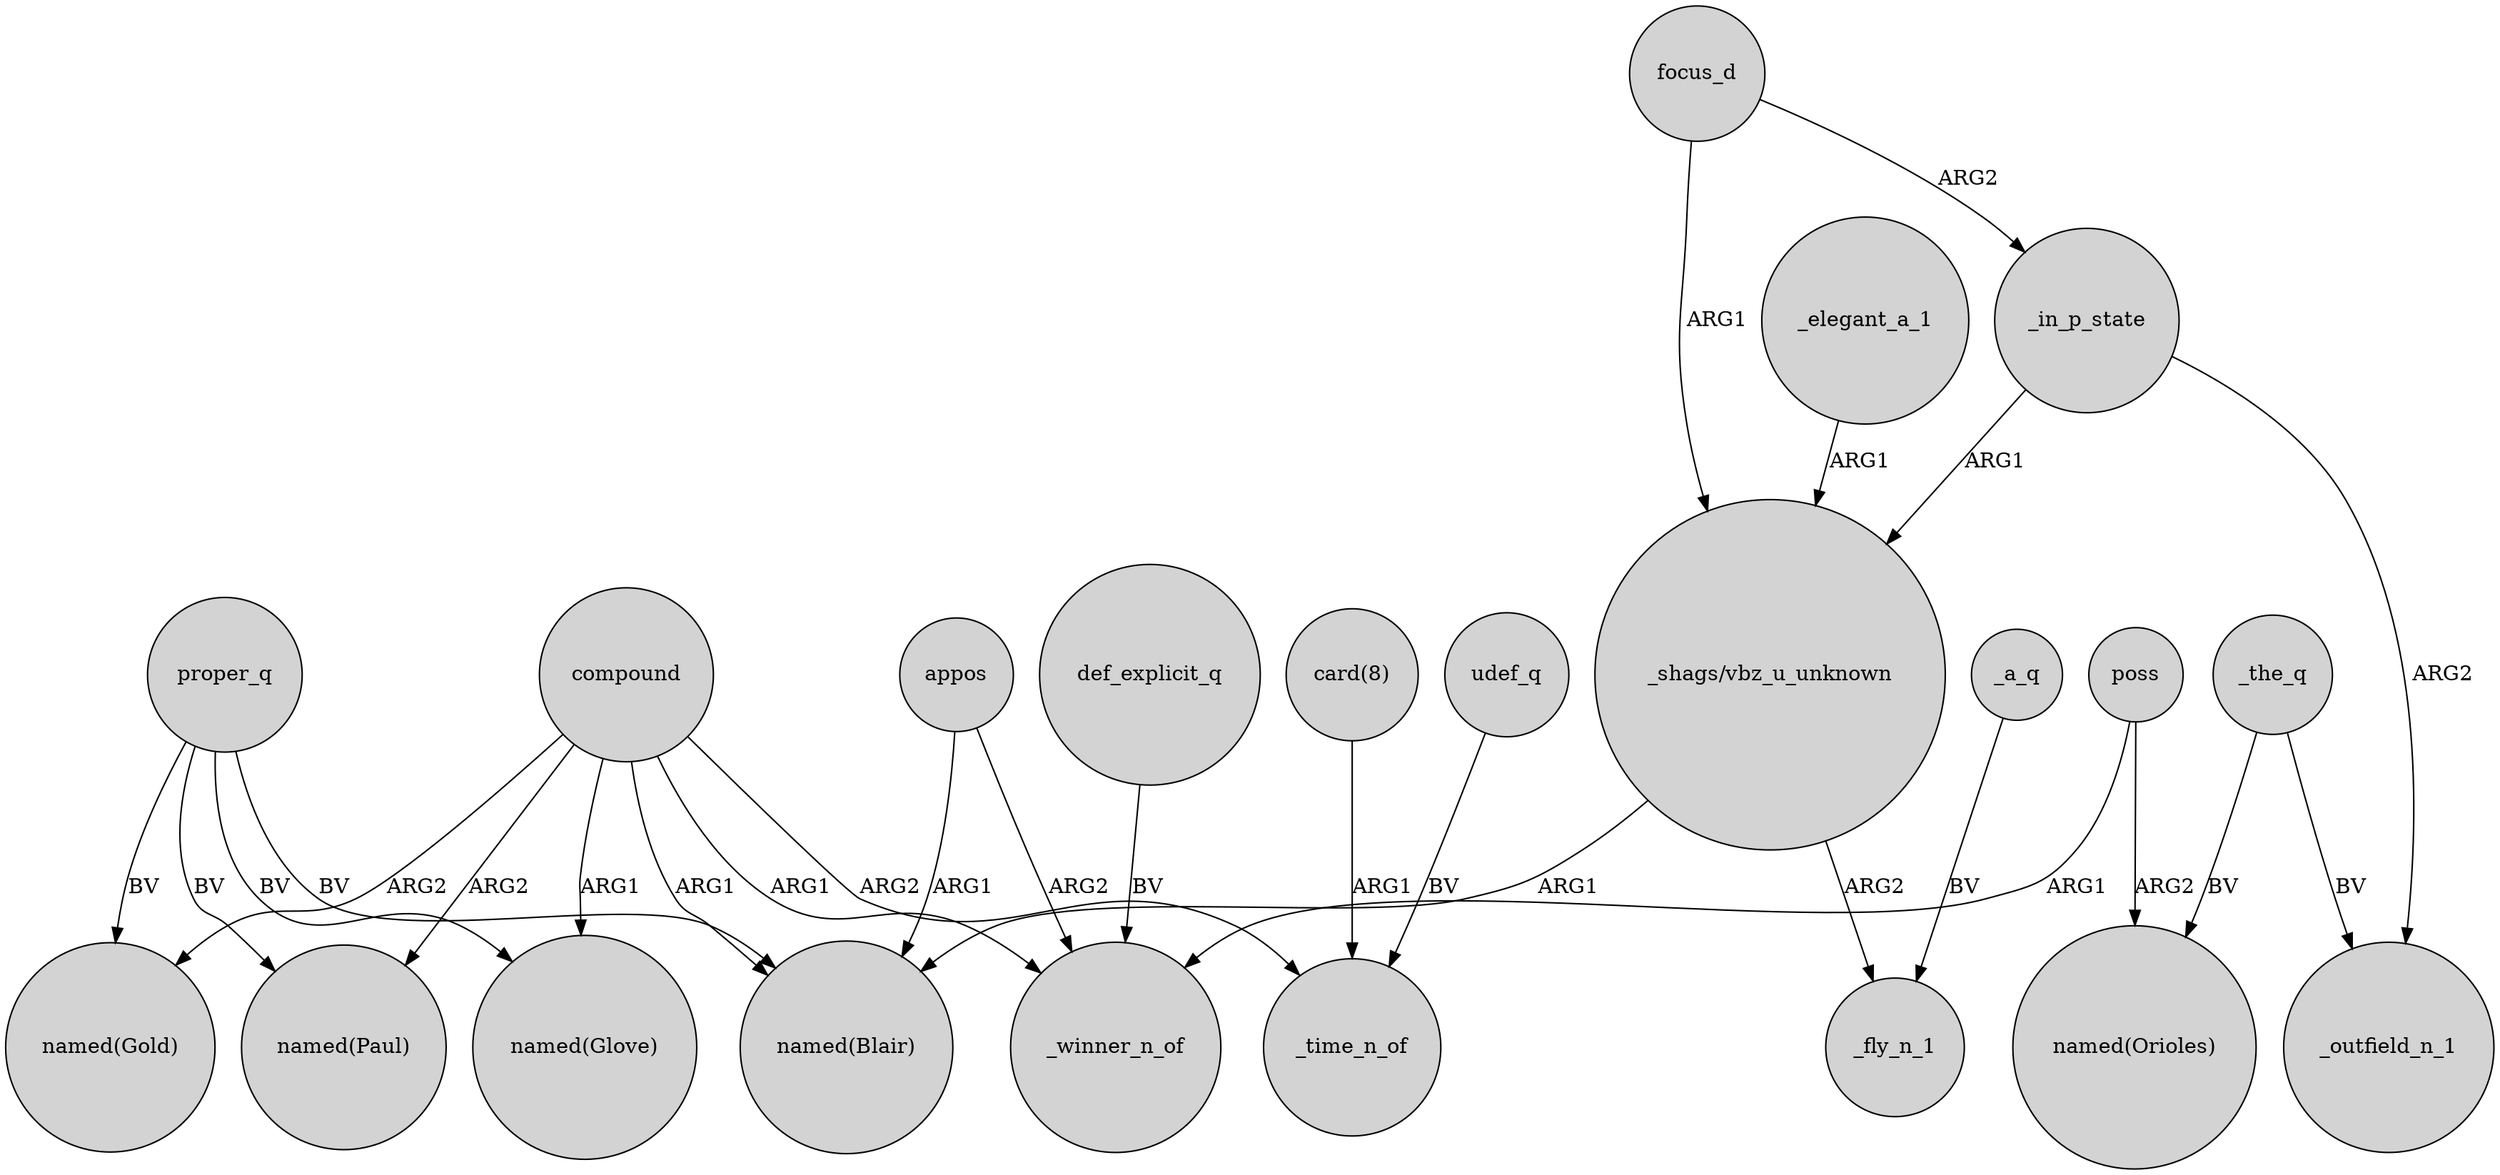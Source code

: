 digraph {
	node [shape=circle style=filled]
	_in_p_state -> "_shags/vbz_u_unknown" [label=ARG1]
	compound -> "named(Glove)" [label=ARG1]
	_the_q -> "named(Orioles)" [label=BV]
	compound -> "named(Gold)" [label=ARG2]
	proper_q -> "named(Gold)" [label=BV]
	focus_d -> _in_p_state [label=ARG2]
	compound -> _winner_n_of [label=ARG1]
	"_shags/vbz_u_unknown" -> "named(Blair)" [label=ARG1]
	_the_q -> _outfield_n_1 [label=BV]
	_in_p_state -> _outfield_n_1 [label=ARG2]
	appos -> _winner_n_of [label=ARG2]
	proper_q -> "named(Blair)" [label=BV]
	focus_d -> "_shags/vbz_u_unknown" [label=ARG1]
	proper_q -> "named(Paul)" [label=BV]
	compound -> "named(Paul)" [label=ARG2]
	compound -> "named(Blair)" [label=ARG1]
	def_explicit_q -> _winner_n_of [label=BV]
	appos -> "named(Blair)" [label=ARG1]
	"card(8)" -> _time_n_of [label=ARG1]
	poss -> "named(Orioles)" [label=ARG2]
	udef_q -> _time_n_of [label=BV]
	proper_q -> "named(Glove)" [label=BV]
	_elegant_a_1 -> "_shags/vbz_u_unknown" [label=ARG1]
	compound -> _time_n_of [label=ARG2]
	"_shags/vbz_u_unknown" -> _fly_n_1 [label=ARG2]
	poss -> _winner_n_of [label=ARG1]
	_a_q -> _fly_n_1 [label=BV]
}
